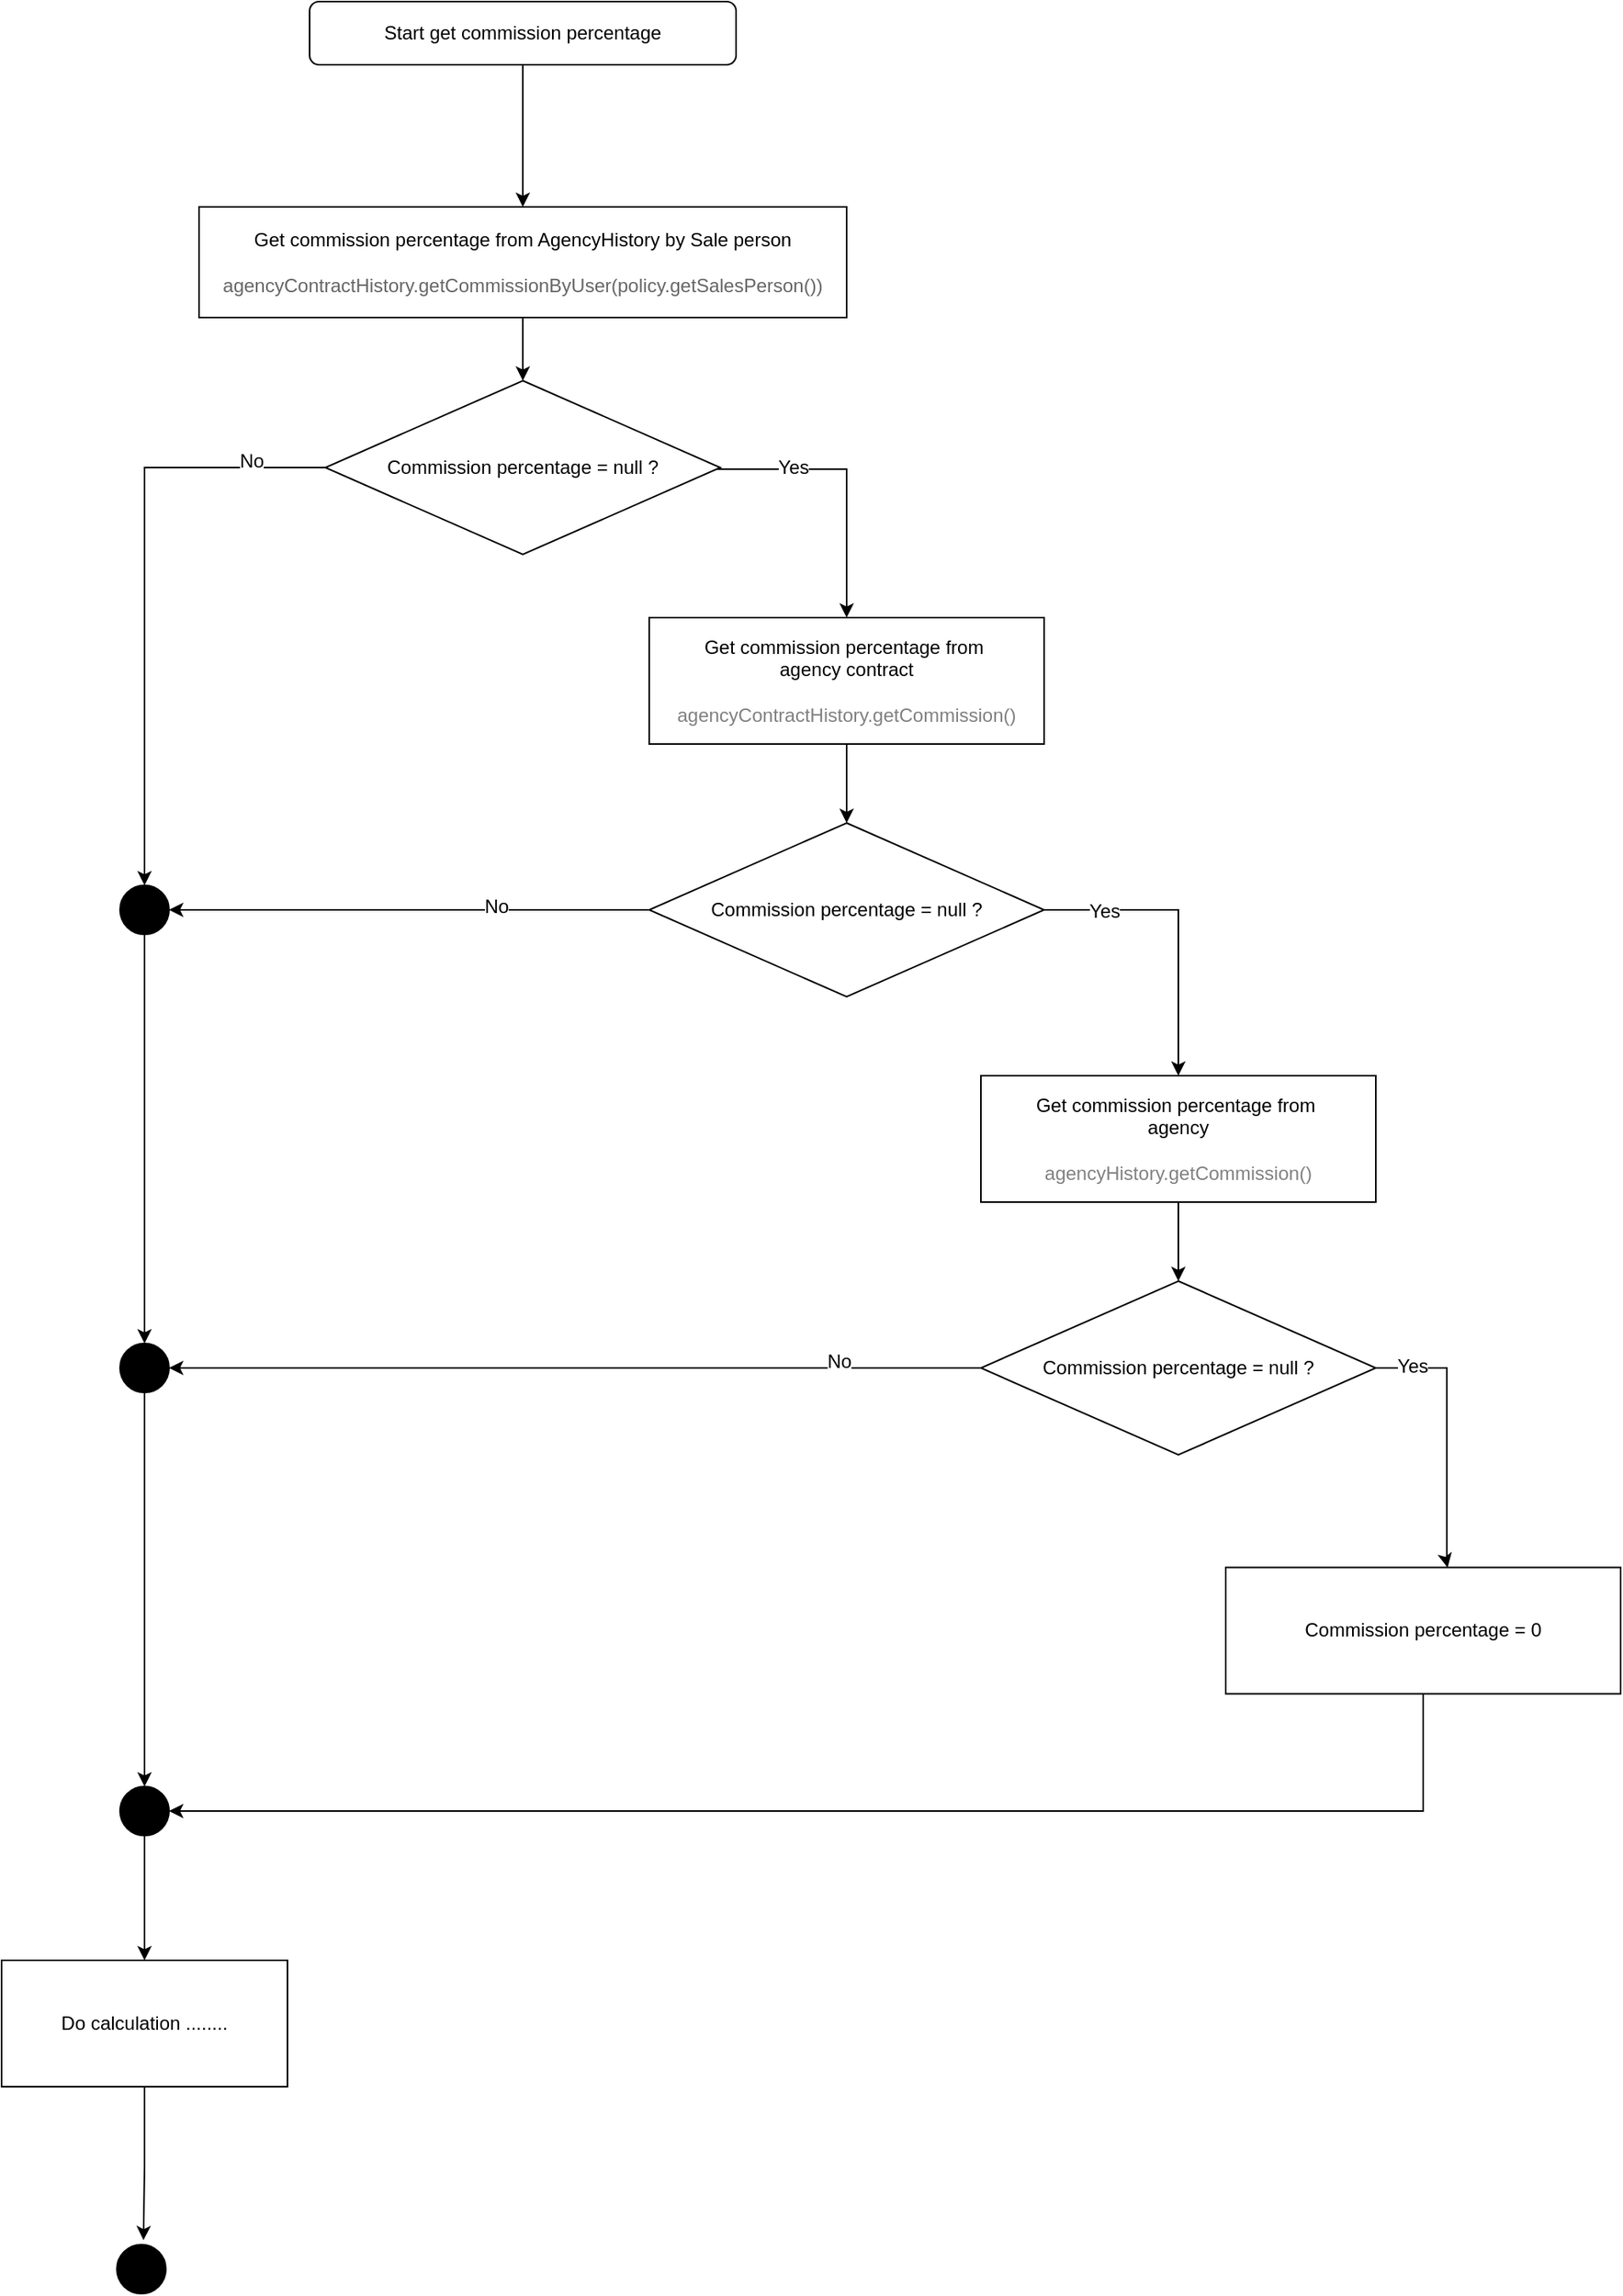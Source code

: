 <mxfile version="12.0.0" type="github" pages="1"><diagram id="B82L1Ipod4qZc166WCWJ" name="Page-1"><mxGraphModel dx="2725" dy="1680" grid="1" gridSize="10" guides="1" tooltips="1" connect="1" arrows="1" fold="1" page="1" pageScale="1" pageWidth="850" pageHeight="1100" math="0" shadow="0"><root><mxCell id="0"/><mxCell id="1" parent="0"/><mxCell id="222K6zvSyCGjVokqfdOk-12" style="edgeStyle=orthogonalEdgeStyle;rounded=0;orthogonalLoop=1;jettySize=auto;html=1;entryX=0.5;entryY=0;entryDx=0;entryDy=0;" edge="1" parent="1" source="222K6zvSyCGjVokqfdOk-2" target="222K6zvSyCGjVokqfdOk-5"><mxGeometry relative="1" as="geometry"/></mxCell><mxCell id="222K6zvSyCGjVokqfdOk-2" value="Get commission percentage from AgencyHistory by Sale person&lt;br&gt;&lt;br&gt;&lt;font color=&quot;#666666&quot;&gt;&lt;span style=&quot;font-size: 12px&quot;&gt;agencyContractHistory.getCommissionByUser(policy.getSalesPerson())&lt;/span&gt;&lt;/font&gt;" style="rounded=0;whiteSpace=wrap;html=1;" vertex="1" parent="1"><mxGeometry x="230" y="170" width="410" height="70" as="geometry"/></mxCell><mxCell id="222K6zvSyCGjVokqfdOk-11" style="edgeStyle=orthogonalEdgeStyle;rounded=0;orthogonalLoop=1;jettySize=auto;html=1;entryX=0.5;entryY=0;entryDx=0;entryDy=0;" edge="1" parent="1" source="222K6zvSyCGjVokqfdOk-3" target="222K6zvSyCGjVokqfdOk-2"><mxGeometry relative="1" as="geometry"/></mxCell><mxCell id="222K6zvSyCGjVokqfdOk-3" value="Start get commission percentage" style="rounded=1;whiteSpace=wrap;html=1;" vertex="1" parent="1"><mxGeometry x="300" y="40" width="270" height="40" as="geometry"/></mxCell><mxCell id="222K6zvSyCGjVokqfdOk-13" style="edgeStyle=orthogonalEdgeStyle;rounded=0;orthogonalLoop=1;jettySize=auto;html=1;entryX=0.5;entryY=0;entryDx=0;entryDy=0;" edge="1" parent="1" source="222K6zvSyCGjVokqfdOk-5" target="222K6zvSyCGjVokqfdOk-6"><mxGeometry relative="1" as="geometry"><Array as="points"><mxPoint x="640" y="336"/></Array></mxGeometry></mxCell><mxCell id="222K6zvSyCGjVokqfdOk-14" value="Yes" style="text;html=1;resizable=0;points=[];align=center;verticalAlign=middle;labelBackgroundColor=#ffffff;" vertex="1" connectable="0" parent="222K6zvSyCGjVokqfdOk-13"><mxGeometry x="-0.457" y="1" relative="1" as="geometry"><mxPoint as="offset"/></mxGeometry></mxCell><mxCell id="222K6zvSyCGjVokqfdOk-23" style="edgeStyle=orthogonalEdgeStyle;rounded=0;orthogonalLoop=1;jettySize=auto;html=1;entryX=0.5;entryY=0;entryDx=0;entryDy=0;" edge="1" parent="1" source="222K6zvSyCGjVokqfdOk-5" target="222K6zvSyCGjVokqfdOk-25"><mxGeometry relative="1" as="geometry"><mxPoint x="195.333" y="454.167" as="targetPoint"/></mxGeometry></mxCell><mxCell id="222K6zvSyCGjVokqfdOk-31" value="No" style="text;html=1;resizable=0;points=[];align=center;verticalAlign=middle;labelBackgroundColor=#ffffff;" vertex="1" connectable="0" parent="222K6zvSyCGjVokqfdOk-23"><mxGeometry x="-0.753" y="-4" relative="1" as="geometry"><mxPoint as="offset"/></mxGeometry></mxCell><mxCell id="222K6zvSyCGjVokqfdOk-5" value="&lt;span style=&quot;white-space: normal&quot;&gt;Commission percentage = null ?&lt;/span&gt;" style="rhombus;whiteSpace=wrap;html=1;" vertex="1" parent="1"><mxGeometry x="310" y="280" width="250" height="110" as="geometry"/></mxCell><mxCell id="222K6zvSyCGjVokqfdOk-16" style="edgeStyle=orthogonalEdgeStyle;rounded=0;orthogonalLoop=1;jettySize=auto;html=1;entryX=0.5;entryY=0;entryDx=0;entryDy=0;" edge="1" parent="1" source="222K6zvSyCGjVokqfdOk-6" target="222K6zvSyCGjVokqfdOk-7"><mxGeometry relative="1" as="geometry"/></mxCell><mxCell id="222K6zvSyCGjVokqfdOk-6" value="Get commission percentage from&amp;nbsp;&lt;br&gt;agency contract&lt;br&gt;&lt;br&gt;&lt;span style=&quot;color: rgb(128 , 128 , 128) ; font-size: 12px&quot;&gt;agencyContractHistory.getCommission()&lt;/span&gt;" style="rounded=0;whiteSpace=wrap;html=1;" vertex="1" parent="1"><mxGeometry x="515" y="430" width="250" height="80" as="geometry"/></mxCell><mxCell id="222K6zvSyCGjVokqfdOk-17" style="edgeStyle=orthogonalEdgeStyle;rounded=0;orthogonalLoop=1;jettySize=auto;html=1;entryX=0.5;entryY=0;entryDx=0;entryDy=0;" edge="1" parent="1" source="222K6zvSyCGjVokqfdOk-7" target="222K6zvSyCGjVokqfdOk-8"><mxGeometry relative="1" as="geometry"><Array as="points"><mxPoint x="850" y="615"/></Array></mxGeometry></mxCell><mxCell id="222K6zvSyCGjVokqfdOk-18" value="Yes" style="text;html=1;resizable=0;points=[];align=center;verticalAlign=middle;labelBackgroundColor=#ffffff;" vertex="1" connectable="0" parent="222K6zvSyCGjVokqfdOk-17"><mxGeometry x="-0.604" y="-1" relative="1" as="geometry"><mxPoint as="offset"/></mxGeometry></mxCell><mxCell id="222K6zvSyCGjVokqfdOk-26" style="edgeStyle=orthogonalEdgeStyle;rounded=0;orthogonalLoop=1;jettySize=auto;html=1;entryX=1;entryY=0.5;entryDx=0;entryDy=0;" edge="1" parent="1" source="222K6zvSyCGjVokqfdOk-7" target="222K6zvSyCGjVokqfdOk-25"><mxGeometry relative="1" as="geometry"/></mxCell><mxCell id="222K6zvSyCGjVokqfdOk-32" value="No" style="text;html=1;resizable=0;points=[];align=center;verticalAlign=middle;labelBackgroundColor=#ffffff;" vertex="1" connectable="0" parent="222K6zvSyCGjVokqfdOk-26"><mxGeometry x="-0.358" y="-2" relative="1" as="geometry"><mxPoint as="offset"/></mxGeometry></mxCell><mxCell id="222K6zvSyCGjVokqfdOk-7" value="&lt;span style=&quot;white-space: normal&quot;&gt;Commission percentage = null ?&lt;/span&gt;" style="rhombus;whiteSpace=wrap;html=1;" vertex="1" parent="1"><mxGeometry x="515" y="560" width="250" height="110" as="geometry"/></mxCell><mxCell id="222K6zvSyCGjVokqfdOk-19" style="edgeStyle=orthogonalEdgeStyle;rounded=0;orthogonalLoop=1;jettySize=auto;html=1;entryX=0.5;entryY=0;entryDx=0;entryDy=0;" edge="1" parent="1" source="222K6zvSyCGjVokqfdOk-8" target="222K6zvSyCGjVokqfdOk-9"><mxGeometry relative="1" as="geometry"/></mxCell><mxCell id="222K6zvSyCGjVokqfdOk-8" value="Get commission percentage from&amp;nbsp;&lt;br&gt;agency&lt;br&gt;&lt;br&gt;&lt;font color=&quot;#808080&quot;&gt;&lt;span style=&quot;font-size: 12px&quot;&gt;agencyHistory.getCommission()&lt;/span&gt;&lt;/font&gt;" style="rounded=0;whiteSpace=wrap;html=1;" vertex="1" parent="1"><mxGeometry x="725" y="720" width="250" height="80" as="geometry"/></mxCell><mxCell id="222K6zvSyCGjVokqfdOk-20" style="edgeStyle=orthogonalEdgeStyle;rounded=0;orthogonalLoop=1;jettySize=auto;html=1;entryX=0.562;entryY=0.001;entryDx=0;entryDy=0;entryPerimeter=0;" edge="1" parent="1" source="222K6zvSyCGjVokqfdOk-9" target="222K6zvSyCGjVokqfdOk-10"><mxGeometry relative="1" as="geometry"><Array as="points"><mxPoint x="1020" y="905"/><mxPoint x="1020" y="1029"/></Array></mxGeometry></mxCell><mxCell id="222K6zvSyCGjVokqfdOk-21" value="Yes" style="text;html=1;resizable=0;points=[];align=center;verticalAlign=middle;labelBackgroundColor=#ffffff;" vertex="1" connectable="0" parent="222K6zvSyCGjVokqfdOk-20"><mxGeometry x="-0.741" y="1" relative="1" as="geometry"><mxPoint as="offset"/></mxGeometry></mxCell><mxCell id="222K6zvSyCGjVokqfdOk-29" style="edgeStyle=orthogonalEdgeStyle;rounded=0;orthogonalLoop=1;jettySize=auto;html=1;entryX=1;entryY=0.5;entryDx=0;entryDy=0;" edge="1" parent="1" source="222K6zvSyCGjVokqfdOk-9" target="222K6zvSyCGjVokqfdOk-28"><mxGeometry relative="1" as="geometry"/></mxCell><mxCell id="222K6zvSyCGjVokqfdOk-33" value="No" style="text;html=1;resizable=0;points=[];align=center;verticalAlign=middle;labelBackgroundColor=#ffffff;" vertex="1" connectable="0" parent="222K6zvSyCGjVokqfdOk-29"><mxGeometry x="-0.65" y="-4" relative="1" as="geometry"><mxPoint as="offset"/></mxGeometry></mxCell><mxCell id="222K6zvSyCGjVokqfdOk-9" value="&lt;span style=&quot;white-space: normal&quot;&gt;Commission percentage = null ?&lt;/span&gt;" style="rhombus;whiteSpace=wrap;html=1;" vertex="1" parent="1"><mxGeometry x="725" y="850" width="250" height="110" as="geometry"/></mxCell><mxCell id="222K6zvSyCGjVokqfdOk-40" style="edgeStyle=orthogonalEdgeStyle;rounded=0;orthogonalLoop=1;jettySize=auto;html=1;entryX=1;entryY=0.5;entryDx=0;entryDy=0;" edge="1" parent="1" source="222K6zvSyCGjVokqfdOk-10" target="222K6zvSyCGjVokqfdOk-37"><mxGeometry relative="1" as="geometry"><Array as="points"><mxPoint x="1005" y="1186"/></Array></mxGeometry></mxCell><mxCell id="222K6zvSyCGjVokqfdOk-10" value="Commission percentage = 0" style="rounded=0;whiteSpace=wrap;html=1;" vertex="1" parent="1"><mxGeometry x="880" y="1031.27" width="250" height="80" as="geometry"/></mxCell><mxCell id="222K6zvSyCGjVokqfdOk-30" style="edgeStyle=orthogonalEdgeStyle;rounded=0;orthogonalLoop=1;jettySize=auto;html=1;entryX=0.5;entryY=0;entryDx=0;entryDy=0;" edge="1" parent="1" source="222K6zvSyCGjVokqfdOk-25" target="222K6zvSyCGjVokqfdOk-28"><mxGeometry relative="1" as="geometry"/></mxCell><mxCell id="222K6zvSyCGjVokqfdOk-25" value="" style="ellipse;whiteSpace=wrap;html=1;aspect=fixed;fillColor=#000000;" vertex="1" parent="1"><mxGeometry x="180" y="599.5" width="31" height="31" as="geometry"/></mxCell><mxCell id="222K6zvSyCGjVokqfdOk-39" style="edgeStyle=orthogonalEdgeStyle;rounded=0;orthogonalLoop=1;jettySize=auto;html=1;" edge="1" parent="1" source="222K6zvSyCGjVokqfdOk-28" target="222K6zvSyCGjVokqfdOk-37"><mxGeometry relative="1" as="geometry"/></mxCell><mxCell id="222K6zvSyCGjVokqfdOk-28" value="" style="ellipse;whiteSpace=wrap;html=1;aspect=fixed;fillColor=#000000;" vertex="1" parent="1"><mxGeometry x="180" y="889.5" width="31" height="31" as="geometry"/></mxCell><mxCell id="222K6zvSyCGjVokqfdOk-45" style="edgeStyle=orthogonalEdgeStyle;rounded=0;orthogonalLoop=1;jettySize=auto;html=1;entryX=0.5;entryY=0;entryDx=0;entryDy=0;" edge="1" parent="1" source="222K6zvSyCGjVokqfdOk-37" target="222K6zvSyCGjVokqfdOk-41"><mxGeometry relative="1" as="geometry"/></mxCell><mxCell id="222K6zvSyCGjVokqfdOk-37" value="" style="ellipse;whiteSpace=wrap;html=1;aspect=fixed;fillColor=#000000;" vertex="1" parent="1"><mxGeometry x="180" y="1170" width="31" height="31" as="geometry"/></mxCell><mxCell id="222K6zvSyCGjVokqfdOk-46" style="edgeStyle=orthogonalEdgeStyle;rounded=0;orthogonalLoop=1;jettySize=auto;html=1;entryX=0.543;entryY=-0.092;entryDx=0;entryDy=0;entryPerimeter=0;" edge="1" parent="1" source="222K6zvSyCGjVokqfdOk-41" target="222K6zvSyCGjVokqfdOk-43"><mxGeometry relative="1" as="geometry"/></mxCell><mxCell id="222K6zvSyCGjVokqfdOk-41" value="Do calculation ........" style="rounded=0;whiteSpace=wrap;html=1;" vertex="1" parent="1"><mxGeometry x="105" y="1280" width="181" height="80" as="geometry"/></mxCell><mxCell id="222K6zvSyCGjVokqfdOk-43" value="" style="ellipse;whiteSpace=wrap;html=1;aspect=fixed;fillColor=#000000;" vertex="1" parent="1"><mxGeometry x="178" y="1460" width="31" height="31" as="geometry"/></mxCell></root></mxGraphModel></diagram></mxfile>